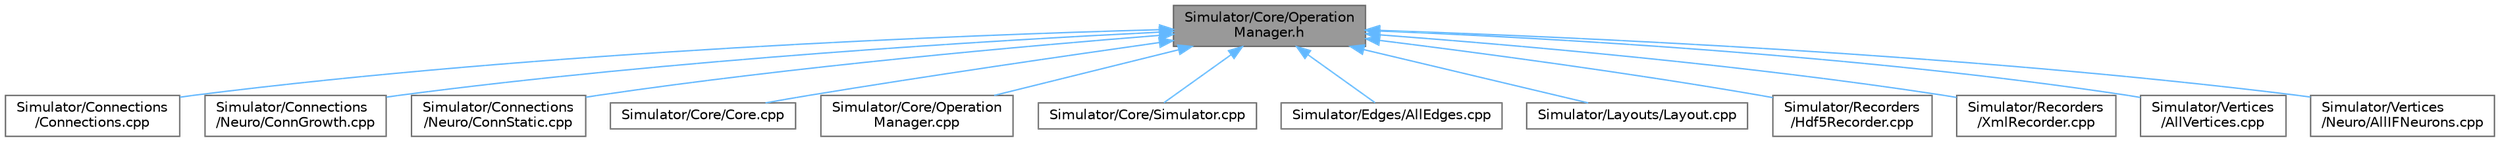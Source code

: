 digraph "Simulator/Core/OperationManager.h"
{
 // LATEX_PDF_SIZE
  bgcolor="transparent";
  edge [fontname=Helvetica,fontsize=10,labelfontname=Helvetica,labelfontsize=10];
  node [fontname=Helvetica,fontsize=10,shape=box,height=0.2,width=0.4];
  Node1 [id="Node000001",label="Simulator/Core/Operation\lManager.h",height=0.2,width=0.4,color="gray40", fillcolor="grey60", style="filled", fontcolor="black",tooltip="Singleton instance method that registers and executes functions based on operation types."];
  Node1 -> Node2 [id="edge1_Node000001_Node000002",dir="back",color="steelblue1",style="solid",tooltip=" "];
  Node2 [id="Node000002",label="Simulator/Connections\l/Connections.cpp",height=0.2,width=0.4,color="grey40", fillcolor="white", style="filled",URL="$_connections_8cpp.html",tooltip="Methods for creating and updating connections."];
  Node1 -> Node3 [id="edge2_Node000001_Node000003",dir="back",color="steelblue1",style="solid",tooltip=" "];
  Node3 [id="Node000003",label="Simulator/Connections\l/Neuro/ConnGrowth.cpp",height=0.2,width=0.4,color="grey40", fillcolor="white", style="filled",URL="$_conn_growth_8cpp.html",tooltip="The model of the activity-dependent neurite outgrowth."];
  Node1 -> Node4 [id="edge3_Node000001_Node000004",dir="back",color="steelblue1",style="solid",tooltip=" "];
  Node4 [id="Node000004",label="Simulator/Connections\l/Neuro/ConnStatic.cpp",height=0.2,width=0.4,color="grey40", fillcolor="white", style="filled",URL="$_conn_static_8cpp.html",tooltip="The model of the small world network."];
  Node1 -> Node5 [id="edge4_Node000001_Node000005",dir="back",color="steelblue1",style="solid",tooltip=" "];
  Node5 [id="Node000005",label="Simulator/Core/Core.cpp",height=0.2,width=0.4,color="grey40", fillcolor="white", style="filled",URL="$_core_8cpp.html",tooltip="Orchestrates most functionality in the simulation."];
  Node1 -> Node6 [id="edge5_Node000001_Node000006",dir="back",color="steelblue1",style="solid",tooltip=" "];
  Node6 [id="Node000006",label="Simulator/Core/Operation\lManager.cpp",height=0.2,width=0.4,color="grey40", fillcolor="white", style="filled",URL="$_operation_manager_8cpp.html",tooltip="Singleton instance method that registers and executes functions based on operation types."];
  Node1 -> Node7 [id="edge6_Node000001_Node000007",dir="back",color="steelblue1",style="solid",tooltip=" "];
  Node7 [id="Node000007",label="Simulator/Core/Simulator.cpp",height=0.2,width=0.4,color="grey40", fillcolor="white", style="filled",URL="$_simulator_8cpp.html",tooltip="Platform independent base class for the Brain Grid simulator. Simulator is a singleton class (a class..."];
  Node1 -> Node8 [id="edge7_Node000001_Node000008",dir="back",color="steelblue1",style="solid",tooltip=" "];
  Node8 [id="Node000008",label="Simulator/Edges/AllEdges.cpp",height=0.2,width=0.4,color="grey40", fillcolor="white", style="filled",URL="$_all_edges_8cpp.html",tooltip="A container of all edge data."];
  Node1 -> Node9 [id="edge8_Node000001_Node000009",dir="back",color="steelblue1",style="solid",tooltip=" "];
  Node9 [id="Node000009",label="Simulator/Layouts/Layout.cpp",height=0.2,width=0.4,color="grey40", fillcolor="white", style="filled",URL="$_layout_8cpp.html",tooltip="The Layout class defines the layout of neurons in neural networks."];
  Node1 -> Node10 [id="edge9_Node000001_Node000010",dir="back",color="steelblue1",style="solid",tooltip=" "];
  Node10 [id="Node000010",label="Simulator/Recorders\l/Hdf5Recorder.cpp",height=0.2,width=0.4,color="grey40", fillcolor="white", style="filled",URL="$_hdf5_recorder_8cpp.html",tooltip="An implementation for recording spikes history on hdf5 file."];
  Node1 -> Node11 [id="edge10_Node000001_Node000011",dir="back",color="steelblue1",style="solid",tooltip=" "];
  Node11 [id="Node000011",label="Simulator/Recorders\l/XmlRecorder.cpp",height=0.2,width=0.4,color="grey40", fillcolor="white", style="filled",URL="$_xml_recorder_8cpp.html",tooltip="An implementation for recording spikes history on xml file."];
  Node1 -> Node12 [id="edge11_Node000001_Node000012",dir="back",color="steelblue1",style="solid",tooltip=" "];
  Node12 [id="Node000012",label="Simulator/Vertices\l/AllVertices.cpp",height=0.2,width=0.4,color="grey40", fillcolor="white", style="filled",URL="$_all_vertices_8cpp.html",tooltip="A container of the base class of all vertex data."];
  Node1 -> Node13 [id="edge12_Node000001_Node000013",dir="back",color="steelblue1",style="solid",tooltip=" "];
  Node13 [id="Node000013",label="Simulator/Vertices\l/Neuro/AllIFNeurons.cpp",height=0.2,width=0.4,color="grey40", fillcolor="white", style="filled",URL="$_all_i_f_neurons_8cpp.html",tooltip="A container of all Integate and Fire (IF) neuron data."];
}
